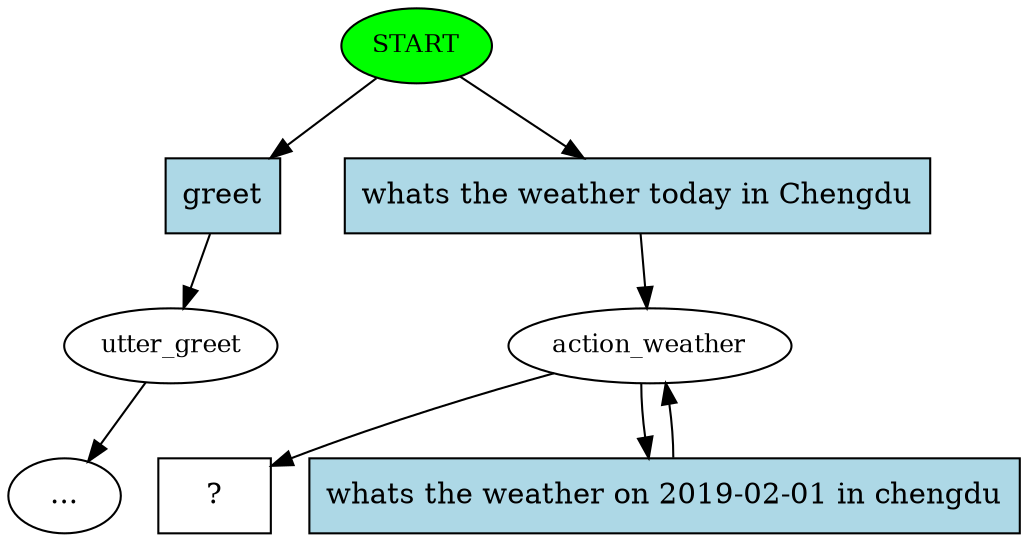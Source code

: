 digraph  {
0 [class="start active", fillcolor=green, fontsize=12, label=START, style=filled];
1 [class="", fontsize=12, label=utter_greet];
"-6" [class=ellipsis, label="..."];
5 [class=active, fontsize=12, label=action_weather];
8 [class="intent dashed active", label="  ?  ", shape=rect];
9 [class=intent, fillcolor=lightblue, label=greet, shape=rect, style=filled];
10 [class="intent active", fillcolor=lightblue, label="whats the weather today in Chengdu", shape=rect, style=filled];
11 [class="intent active", fillcolor=lightblue, label="whats the weather on 2019-02-01 in chengdu", shape=rect, style=filled];
0 -> 9  [class="", key=0];
0 -> 10  [class=active, key=0];
1 -> "-6"  [class="", key=NONE, label=""];
5 -> 8  [class=active, key=NONE, label=""];
5 -> 11  [class=active, key=0];
9 -> 1  [class="", key=0];
10 -> 5  [class=active, key=0];
11 -> 5  [class=active, key=0];
}
